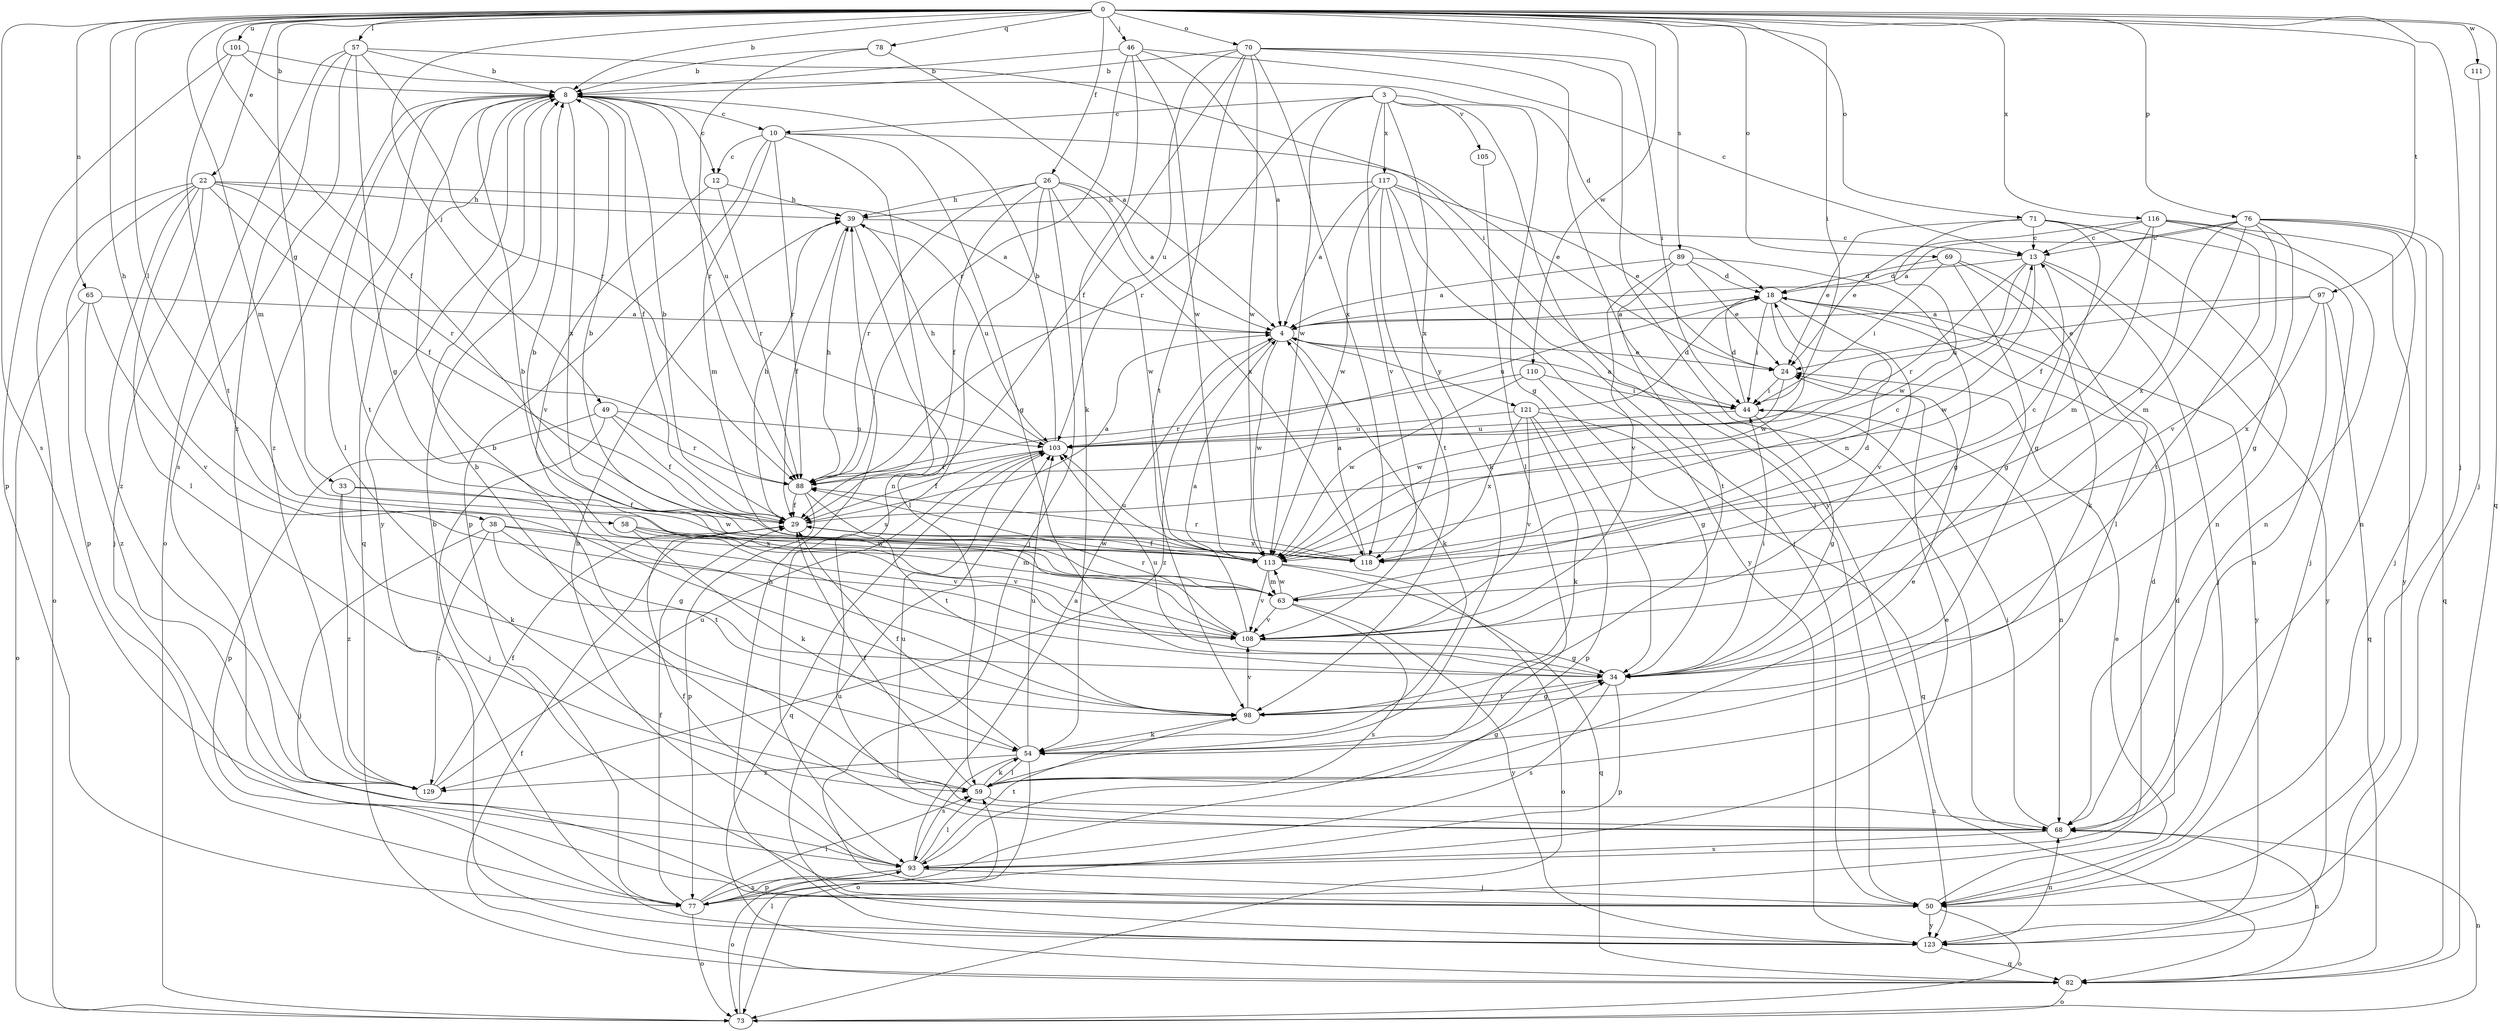 strict digraph  {
0;
3;
4;
8;
10;
12;
13;
18;
22;
24;
26;
29;
33;
34;
38;
39;
44;
46;
49;
50;
54;
57;
58;
59;
63;
65;
68;
69;
70;
71;
73;
76;
77;
78;
82;
88;
89;
93;
97;
98;
101;
103;
105;
108;
110;
111;
113;
116;
117;
118;
121;
123;
129;
0 -> 8  [label=b];
0 -> 22  [label=e];
0 -> 26  [label=f];
0 -> 29  [label=f];
0 -> 33  [label=g];
0 -> 38  [label=h];
0 -> 44  [label=i];
0 -> 46  [label=j];
0 -> 49  [label=j];
0 -> 50  [label=j];
0 -> 57  [label=l];
0 -> 58  [label=l];
0 -> 63  [label=m];
0 -> 65  [label=n];
0 -> 69  [label=o];
0 -> 70  [label=o];
0 -> 71  [label=o];
0 -> 76  [label=p];
0 -> 78  [label=q];
0 -> 82  [label=q];
0 -> 89  [label=s];
0 -> 93  [label=s];
0 -> 97  [label=t];
0 -> 101  [label=u];
0 -> 110  [label=w];
0 -> 111  [label=w];
0 -> 116  [label=x];
3 -> 10  [label=c];
3 -> 34  [label=g];
3 -> 50  [label=j];
3 -> 88  [label=r];
3 -> 105  [label=v];
3 -> 108  [label=v];
3 -> 113  [label=w];
3 -> 117  [label=x];
3 -> 118  [label=x];
4 -> 24  [label=e];
4 -> 54  [label=k];
4 -> 113  [label=w];
4 -> 121  [label=y];
4 -> 129  [label=z];
8 -> 10  [label=c];
8 -> 12  [label=c];
8 -> 29  [label=f];
8 -> 59  [label=l];
8 -> 82  [label=q];
8 -> 98  [label=t];
8 -> 103  [label=u];
8 -> 118  [label=x];
8 -> 123  [label=y];
8 -> 129  [label=z];
10 -> 12  [label=c];
10 -> 24  [label=e];
10 -> 34  [label=g];
10 -> 63  [label=m];
10 -> 68  [label=n];
10 -> 77  [label=p];
10 -> 88  [label=r];
12 -> 39  [label=h];
12 -> 88  [label=r];
12 -> 108  [label=v];
13 -> 18  [label=d];
13 -> 50  [label=j];
13 -> 88  [label=r];
13 -> 103  [label=u];
13 -> 113  [label=w];
13 -> 123  [label=y];
18 -> 4  [label=a];
18 -> 44  [label=i];
18 -> 103  [label=u];
18 -> 108  [label=v];
18 -> 113  [label=w];
18 -> 123  [label=y];
22 -> 4  [label=a];
22 -> 29  [label=f];
22 -> 39  [label=h];
22 -> 50  [label=j];
22 -> 59  [label=l];
22 -> 73  [label=o];
22 -> 77  [label=p];
22 -> 88  [label=r];
22 -> 129  [label=z];
24 -> 44  [label=i];
24 -> 113  [label=w];
26 -> 4  [label=a];
26 -> 29  [label=f];
26 -> 39  [label=h];
26 -> 50  [label=j];
26 -> 88  [label=r];
26 -> 93  [label=s];
26 -> 113  [label=w];
26 -> 118  [label=x];
29 -> 4  [label=a];
29 -> 8  [label=b];
29 -> 39  [label=h];
29 -> 113  [label=w];
29 -> 118  [label=x];
33 -> 29  [label=f];
33 -> 54  [label=k];
33 -> 113  [label=w];
33 -> 129  [label=z];
34 -> 44  [label=i];
34 -> 77  [label=p];
34 -> 93  [label=s];
34 -> 98  [label=t];
34 -> 103  [label=u];
38 -> 34  [label=g];
38 -> 50  [label=j];
38 -> 98  [label=t];
38 -> 108  [label=v];
38 -> 118  [label=x];
38 -> 129  [label=z];
39 -> 13  [label=c];
39 -> 29  [label=f];
39 -> 59  [label=l];
39 -> 103  [label=u];
44 -> 4  [label=a];
44 -> 18  [label=d];
44 -> 34  [label=g];
44 -> 68  [label=n];
44 -> 103  [label=u];
46 -> 4  [label=a];
46 -> 8  [label=b];
46 -> 13  [label=c];
46 -> 54  [label=k];
46 -> 88  [label=r];
46 -> 113  [label=w];
49 -> 29  [label=f];
49 -> 50  [label=j];
49 -> 77  [label=p];
49 -> 88  [label=r];
49 -> 103  [label=u];
50 -> 24  [label=e];
50 -> 73  [label=o];
50 -> 123  [label=y];
54 -> 29  [label=f];
54 -> 59  [label=l];
54 -> 73  [label=o];
54 -> 93  [label=s];
54 -> 103  [label=u];
54 -> 129  [label=z];
57 -> 8  [label=b];
57 -> 34  [label=g];
57 -> 44  [label=i];
57 -> 73  [label=o];
57 -> 88  [label=r];
57 -> 93  [label=s];
57 -> 129  [label=z];
58 -> 54  [label=k];
58 -> 63  [label=m];
58 -> 108  [label=v];
58 -> 113  [label=w];
59 -> 8  [label=b];
59 -> 24  [label=e];
59 -> 29  [label=f];
59 -> 34  [label=g];
59 -> 54  [label=k];
59 -> 68  [label=n];
63 -> 8  [label=b];
63 -> 18  [label=d];
63 -> 93  [label=s];
63 -> 108  [label=v];
63 -> 113  [label=w];
63 -> 123  [label=y];
65 -> 4  [label=a];
65 -> 73  [label=o];
65 -> 108  [label=v];
65 -> 129  [label=z];
68 -> 8  [label=b];
68 -> 44  [label=i];
68 -> 93  [label=s];
68 -> 103  [label=u];
69 -> 18  [label=d];
69 -> 34  [label=g];
69 -> 44  [label=i];
69 -> 54  [label=k];
69 -> 59  [label=l];
70 -> 8  [label=b];
70 -> 29  [label=f];
70 -> 44  [label=i];
70 -> 68  [label=n];
70 -> 98  [label=t];
70 -> 103  [label=u];
70 -> 113  [label=w];
70 -> 118  [label=x];
70 -> 123  [label=y];
71 -> 13  [label=c];
71 -> 24  [label=e];
71 -> 34  [label=g];
71 -> 50  [label=j];
71 -> 68  [label=n];
71 -> 113  [label=w];
73 -> 59  [label=l];
73 -> 68  [label=n];
76 -> 4  [label=a];
76 -> 13  [label=c];
76 -> 34  [label=g];
76 -> 50  [label=j];
76 -> 63  [label=m];
76 -> 68  [label=n];
76 -> 82  [label=q];
76 -> 108  [label=v];
76 -> 118  [label=x];
77 -> 18  [label=d];
77 -> 29  [label=f];
77 -> 59  [label=l];
77 -> 73  [label=o];
77 -> 93  [label=s];
78 -> 4  [label=a];
78 -> 8  [label=b];
78 -> 88  [label=r];
82 -> 29  [label=f];
82 -> 68  [label=n];
82 -> 73  [label=o];
88 -> 29  [label=f];
88 -> 39  [label=h];
88 -> 77  [label=p];
88 -> 98  [label=t];
89 -> 4  [label=a];
89 -> 18  [label=d];
89 -> 24  [label=e];
89 -> 34  [label=g];
89 -> 98  [label=t];
89 -> 108  [label=v];
93 -> 4  [label=a];
93 -> 18  [label=d];
93 -> 24  [label=e];
93 -> 29  [label=f];
93 -> 39  [label=h];
93 -> 50  [label=j];
93 -> 59  [label=l];
93 -> 73  [label=o];
93 -> 77  [label=p];
93 -> 98  [label=t];
97 -> 4  [label=a];
97 -> 24  [label=e];
97 -> 68  [label=n];
97 -> 82  [label=q];
97 -> 118  [label=x];
98 -> 34  [label=g];
98 -> 54  [label=k];
98 -> 108  [label=v];
101 -> 8  [label=b];
101 -> 18  [label=d];
101 -> 77  [label=p];
101 -> 98  [label=t];
103 -> 8  [label=b];
103 -> 29  [label=f];
103 -> 39  [label=h];
103 -> 82  [label=q];
103 -> 88  [label=r];
105 -> 59  [label=l];
108 -> 4  [label=a];
108 -> 8  [label=b];
108 -> 34  [label=g];
108 -> 88  [label=r];
110 -> 34  [label=g];
110 -> 44  [label=i];
110 -> 88  [label=r];
110 -> 113  [label=w];
111 -> 50  [label=j];
113 -> 13  [label=c];
113 -> 29  [label=f];
113 -> 63  [label=m];
113 -> 73  [label=o];
113 -> 82  [label=q];
113 -> 103  [label=u];
113 -> 108  [label=v];
116 -> 13  [label=c];
116 -> 24  [label=e];
116 -> 29  [label=f];
116 -> 63  [label=m];
116 -> 68  [label=n];
116 -> 98  [label=t];
116 -> 123  [label=y];
117 -> 4  [label=a];
117 -> 24  [label=e];
117 -> 39  [label=h];
117 -> 50  [label=j];
117 -> 54  [label=k];
117 -> 98  [label=t];
117 -> 113  [label=w];
117 -> 123  [label=y];
118 -> 4  [label=a];
118 -> 8  [label=b];
118 -> 13  [label=c];
118 -> 88  [label=r];
121 -> 18  [label=d];
121 -> 54  [label=k];
121 -> 77  [label=p];
121 -> 82  [label=q];
121 -> 103  [label=u];
121 -> 108  [label=v];
121 -> 118  [label=x];
123 -> 8  [label=b];
123 -> 39  [label=h];
123 -> 68  [label=n];
123 -> 82  [label=q];
123 -> 103  [label=u];
129 -> 29  [label=f];
129 -> 103  [label=u];
}
